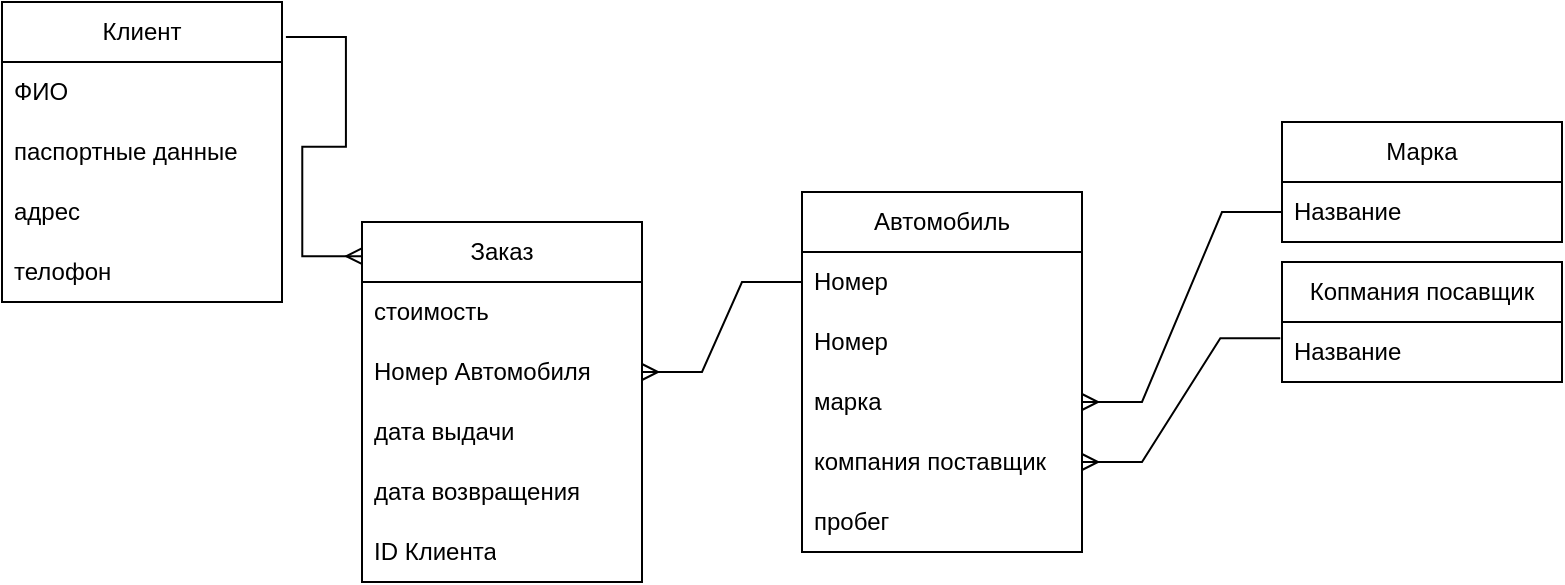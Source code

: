 <mxfile version="25.0.3">
  <diagram name="Page-1" id="OdDhPHOq_osw4JTnYJxr">
    <mxGraphModel dx="1927" dy="1225" grid="1" gridSize="10" guides="1" tooltips="1" connect="1" arrows="1" fold="1" page="1" pageScale="1" pageWidth="850" pageHeight="1100" math="0" shadow="0">
      <root>
        <mxCell id="0" />
        <mxCell id="1" parent="0" />
        <mxCell id="g6odTJcTjPg2fjjzDCUI-2" value="Клиент" style="swimlane;fontStyle=0;childLayout=stackLayout;horizontal=1;startSize=30;horizontalStack=0;resizeParent=1;resizeParentMax=0;resizeLast=0;collapsible=1;marginBottom=0;whiteSpace=wrap;html=1;" vertex="1" parent="1">
          <mxGeometry x="-170" y="190" width="140" height="150" as="geometry" />
        </mxCell>
        <mxCell id="g6odTJcTjPg2fjjzDCUI-3" value="ФИО" style="text;strokeColor=none;fillColor=none;align=left;verticalAlign=middle;spacingLeft=4;spacingRight=4;overflow=hidden;points=[[0,0.5],[1,0.5]];portConstraint=eastwest;rotatable=0;whiteSpace=wrap;html=1;" vertex="1" parent="g6odTJcTjPg2fjjzDCUI-2">
          <mxGeometry y="30" width="140" height="30" as="geometry" />
        </mxCell>
        <mxCell id="g6odTJcTjPg2fjjzDCUI-4" value="паспортные данные" style="text;strokeColor=none;fillColor=none;align=left;verticalAlign=middle;spacingLeft=4;spacingRight=4;overflow=hidden;points=[[0,0.5],[1,0.5]];portConstraint=eastwest;rotatable=0;whiteSpace=wrap;html=1;" vertex="1" parent="g6odTJcTjPg2fjjzDCUI-2">
          <mxGeometry y="60" width="140" height="30" as="geometry" />
        </mxCell>
        <mxCell id="g6odTJcTjPg2fjjzDCUI-5" value="адрес" style="text;strokeColor=none;fillColor=none;align=left;verticalAlign=middle;spacingLeft=4;spacingRight=4;overflow=hidden;points=[[0,0.5],[1,0.5]];portConstraint=eastwest;rotatable=0;whiteSpace=wrap;html=1;" vertex="1" parent="g6odTJcTjPg2fjjzDCUI-2">
          <mxGeometry y="90" width="140" height="30" as="geometry" />
        </mxCell>
        <mxCell id="g6odTJcTjPg2fjjzDCUI-6" value="телофон" style="text;strokeColor=none;fillColor=none;align=left;verticalAlign=middle;spacingLeft=4;spacingRight=4;overflow=hidden;points=[[0,0.5],[1,0.5]];portConstraint=eastwest;rotatable=0;whiteSpace=wrap;html=1;" vertex="1" parent="g6odTJcTjPg2fjjzDCUI-2">
          <mxGeometry y="120" width="140" height="30" as="geometry" />
        </mxCell>
        <mxCell id="g6odTJcTjPg2fjjzDCUI-8" value="Заказ" style="swimlane;fontStyle=0;childLayout=stackLayout;horizontal=1;startSize=30;horizontalStack=0;resizeParent=1;resizeParentMax=0;resizeLast=0;collapsible=1;marginBottom=0;whiteSpace=wrap;html=1;" vertex="1" parent="1">
          <mxGeometry x="10" y="300" width="140" height="180" as="geometry" />
        </mxCell>
        <mxCell id="g6odTJcTjPg2fjjzDCUI-9" value="стоимость" style="text;strokeColor=none;fillColor=none;align=left;verticalAlign=middle;spacingLeft=4;spacingRight=4;overflow=hidden;points=[[0,0.5],[1,0.5]];portConstraint=eastwest;rotatable=0;whiteSpace=wrap;html=1;" vertex="1" parent="g6odTJcTjPg2fjjzDCUI-8">
          <mxGeometry y="30" width="140" height="30" as="geometry" />
        </mxCell>
        <mxCell id="g6odTJcTjPg2fjjzDCUI-10" value="Номер Автомобиля" style="text;strokeColor=none;fillColor=none;align=left;verticalAlign=middle;spacingLeft=4;spacingRight=4;overflow=hidden;points=[[0,0.5],[1,0.5]];portConstraint=eastwest;rotatable=0;whiteSpace=wrap;html=1;" vertex="1" parent="g6odTJcTjPg2fjjzDCUI-8">
          <mxGeometry y="60" width="140" height="30" as="geometry" />
        </mxCell>
        <mxCell id="g6odTJcTjPg2fjjzDCUI-17" value="дата выдачи" style="text;strokeColor=none;fillColor=none;align=left;verticalAlign=middle;spacingLeft=4;spacingRight=4;overflow=hidden;points=[[0,0.5],[1,0.5]];portConstraint=eastwest;rotatable=0;whiteSpace=wrap;html=1;" vertex="1" parent="g6odTJcTjPg2fjjzDCUI-8">
          <mxGeometry y="90" width="140" height="30" as="geometry" />
        </mxCell>
        <mxCell id="g6odTJcTjPg2fjjzDCUI-18" value="дата возвращения" style="text;strokeColor=none;fillColor=none;align=left;verticalAlign=middle;spacingLeft=4;spacingRight=4;overflow=hidden;points=[[0,0.5],[1,0.5]];portConstraint=eastwest;rotatable=0;whiteSpace=wrap;html=1;" vertex="1" parent="g6odTJcTjPg2fjjzDCUI-8">
          <mxGeometry y="120" width="140" height="30" as="geometry" />
        </mxCell>
        <mxCell id="g6odTJcTjPg2fjjzDCUI-21" value="ID Клиента" style="text;strokeColor=none;fillColor=none;align=left;verticalAlign=middle;spacingLeft=4;spacingRight=4;overflow=hidden;points=[[0,0.5],[1,0.5]];portConstraint=eastwest;rotatable=0;whiteSpace=wrap;html=1;" vertex="1" parent="g6odTJcTjPg2fjjzDCUI-8">
          <mxGeometry y="150" width="140" height="30" as="geometry" />
        </mxCell>
        <mxCell id="g6odTJcTjPg2fjjzDCUI-13" value="Автомобиль" style="swimlane;fontStyle=0;childLayout=stackLayout;horizontal=1;startSize=30;horizontalStack=0;resizeParent=1;resizeParentMax=0;resizeLast=0;collapsible=1;marginBottom=0;whiteSpace=wrap;html=1;" vertex="1" parent="1">
          <mxGeometry x="230" y="285" width="140" height="180" as="geometry" />
        </mxCell>
        <mxCell id="g6odTJcTjPg2fjjzDCUI-14" value="Номер" style="text;strokeColor=none;fillColor=none;align=left;verticalAlign=middle;spacingLeft=4;spacingRight=4;overflow=hidden;points=[[0,0.5],[1,0.5]];portConstraint=eastwest;rotatable=0;whiteSpace=wrap;html=1;" vertex="1" parent="g6odTJcTjPg2fjjzDCUI-13">
          <mxGeometry y="30" width="140" height="30" as="geometry" />
        </mxCell>
        <mxCell id="g6odTJcTjPg2fjjzDCUI-42" value="Номер" style="text;strokeColor=none;fillColor=none;align=left;verticalAlign=middle;spacingLeft=4;spacingRight=4;overflow=hidden;points=[[0,0.5],[1,0.5]];portConstraint=eastwest;rotatable=0;whiteSpace=wrap;html=1;" vertex="1" parent="g6odTJcTjPg2fjjzDCUI-13">
          <mxGeometry y="60" width="140" height="30" as="geometry" />
        </mxCell>
        <mxCell id="g6odTJcTjPg2fjjzDCUI-15" value="марка" style="text;strokeColor=none;fillColor=none;align=left;verticalAlign=middle;spacingLeft=4;spacingRight=4;overflow=hidden;points=[[0,0.5],[1,0.5]];portConstraint=eastwest;rotatable=0;whiteSpace=wrap;html=1;" vertex="1" parent="g6odTJcTjPg2fjjzDCUI-13">
          <mxGeometry y="90" width="140" height="30" as="geometry" />
        </mxCell>
        <mxCell id="g6odTJcTjPg2fjjzDCUI-16" value="компания поставщик" style="text;strokeColor=none;fillColor=none;align=left;verticalAlign=middle;spacingLeft=4;spacingRight=4;overflow=hidden;points=[[0,0.5],[1,0.5]];portConstraint=eastwest;rotatable=0;whiteSpace=wrap;html=1;" vertex="1" parent="g6odTJcTjPg2fjjzDCUI-13">
          <mxGeometry y="120" width="140" height="30" as="geometry" />
        </mxCell>
        <mxCell id="g6odTJcTjPg2fjjzDCUI-22" value="пробег" style="text;strokeColor=none;fillColor=none;align=left;verticalAlign=middle;spacingLeft=4;spacingRight=4;overflow=hidden;points=[[0,0.5],[1,0.5]];portConstraint=eastwest;rotatable=0;whiteSpace=wrap;html=1;" vertex="1" parent="g6odTJcTjPg2fjjzDCUI-13">
          <mxGeometry y="150" width="140" height="30" as="geometry" />
        </mxCell>
        <mxCell id="g6odTJcTjPg2fjjzDCUI-23" value="Марка" style="swimlane;fontStyle=0;childLayout=stackLayout;horizontal=1;startSize=30;horizontalStack=0;resizeParent=1;resizeParentMax=0;resizeLast=0;collapsible=1;marginBottom=0;whiteSpace=wrap;html=1;" vertex="1" parent="1">
          <mxGeometry x="470" y="250" width="140" height="60" as="geometry" />
        </mxCell>
        <mxCell id="g6odTJcTjPg2fjjzDCUI-24" value="Название" style="text;strokeColor=none;fillColor=none;align=left;verticalAlign=middle;spacingLeft=4;spacingRight=4;overflow=hidden;points=[[0,0.5],[1,0.5]];portConstraint=eastwest;rotatable=0;whiteSpace=wrap;html=1;" vertex="1" parent="g6odTJcTjPg2fjjzDCUI-23">
          <mxGeometry y="30" width="140" height="30" as="geometry" />
        </mxCell>
        <mxCell id="g6odTJcTjPg2fjjzDCUI-27" value="Копмания посавщик" style="swimlane;fontStyle=0;childLayout=stackLayout;horizontal=1;startSize=30;horizontalStack=0;resizeParent=1;resizeParentMax=0;resizeLast=0;collapsible=1;marginBottom=0;whiteSpace=wrap;html=1;" vertex="1" parent="1">
          <mxGeometry x="470" y="320" width="140" height="60" as="geometry" />
        </mxCell>
        <mxCell id="g6odTJcTjPg2fjjzDCUI-32" value="Название" style="text;strokeColor=none;fillColor=none;align=left;verticalAlign=middle;spacingLeft=4;spacingRight=4;overflow=hidden;points=[[0,0.5],[1,0.5]];portConstraint=eastwest;rotatable=0;whiteSpace=wrap;html=1;" vertex="1" parent="g6odTJcTjPg2fjjzDCUI-27">
          <mxGeometry y="30" width="140" height="30" as="geometry" />
        </mxCell>
        <mxCell id="g6odTJcTjPg2fjjzDCUI-41" value="" style="edgeStyle=entityRelationEdgeStyle;fontSize=12;html=1;endArrow=ERmany;rounded=0;exitX=1.014;exitY=0.117;exitDx=0;exitDy=0;exitPerimeter=0;entryX=0.001;entryY=0.095;entryDx=0;entryDy=0;entryPerimeter=0;" edge="1" parent="1" source="g6odTJcTjPg2fjjzDCUI-2" target="g6odTJcTjPg2fjjzDCUI-8">
          <mxGeometry width="100" height="100" relative="1" as="geometry">
            <mxPoint x="360" y="150" as="sourcePoint" />
            <mxPoint x="460" y="50" as="targetPoint" />
            <Array as="points">
              <mxPoint x="140" y="170" />
              <mxPoint x="80" y="190" />
              <mxPoint x="90" y="250" />
              <mxPoint x="110" y="240" />
              <mxPoint x="160" y="120" />
              <mxPoint x="160" y="260" />
            </Array>
          </mxGeometry>
        </mxCell>
        <mxCell id="g6odTJcTjPg2fjjzDCUI-43" value="" style="edgeStyle=entityRelationEdgeStyle;fontSize=12;html=1;endArrow=ERmany;rounded=0;entryX=1;entryY=0.5;entryDx=0;entryDy=0;exitX=0;exitY=0.5;exitDx=0;exitDy=0;" edge="1" parent="1" source="g6odTJcTjPg2fjjzDCUI-14" target="g6odTJcTjPg2fjjzDCUI-10">
          <mxGeometry width="100" height="100" relative="1" as="geometry">
            <mxPoint x="180" y="280" as="sourcePoint" />
            <mxPoint x="280" y="180" as="targetPoint" />
          </mxGeometry>
        </mxCell>
        <mxCell id="g6odTJcTjPg2fjjzDCUI-45" value="" style="edgeStyle=entityRelationEdgeStyle;fontSize=12;html=1;endArrow=ERmany;rounded=0;exitX=0;exitY=0.5;exitDx=0;exitDy=0;entryX=1;entryY=0.5;entryDx=0;entryDy=0;" edge="1" parent="1" source="g6odTJcTjPg2fjjzDCUI-24" target="g6odTJcTjPg2fjjzDCUI-15">
          <mxGeometry width="100" height="100" relative="1" as="geometry">
            <mxPoint x="230" y="280" as="sourcePoint" />
            <mxPoint x="330" y="180" as="targetPoint" />
          </mxGeometry>
        </mxCell>
        <mxCell id="g6odTJcTjPg2fjjzDCUI-46" value="" style="edgeStyle=entityRelationEdgeStyle;fontSize=12;html=1;endArrow=ERmany;rounded=0;exitX=-0.006;exitY=0.27;exitDx=0;exitDy=0;exitPerimeter=0;" edge="1" parent="1" source="g6odTJcTjPg2fjjzDCUI-32" target="g6odTJcTjPg2fjjzDCUI-16">
          <mxGeometry width="100" height="100" relative="1" as="geometry">
            <mxPoint x="380" y="330" as="sourcePoint" />
            <mxPoint x="480" y="230" as="targetPoint" />
          </mxGeometry>
        </mxCell>
      </root>
    </mxGraphModel>
  </diagram>
</mxfile>
